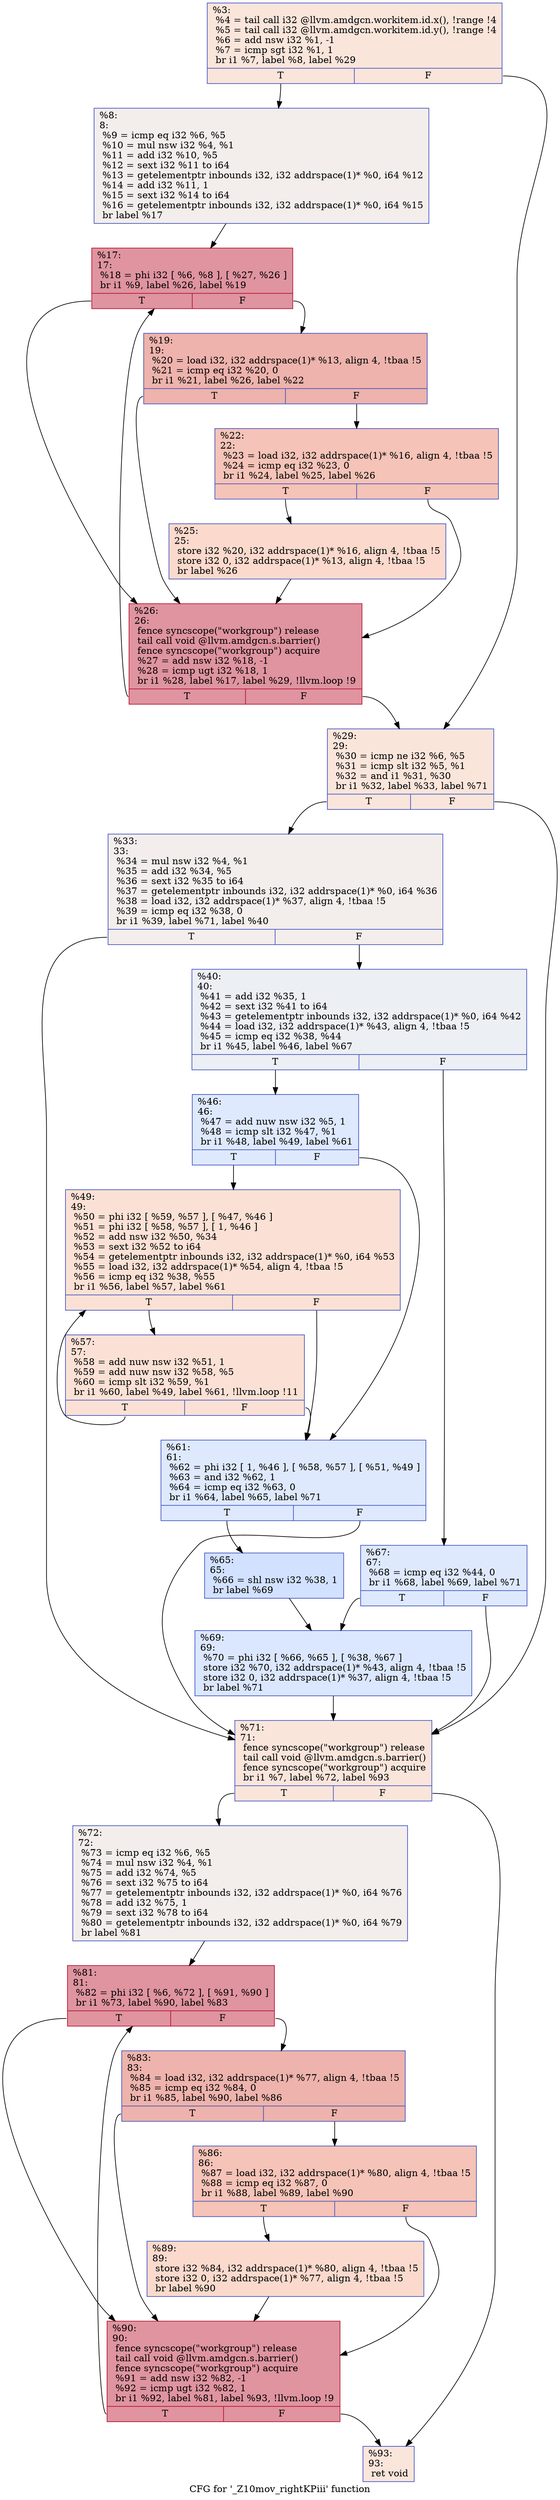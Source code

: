 digraph "CFG for '_Z10mov_rightKPiii' function" {
	label="CFG for '_Z10mov_rightKPiii' function";

	Node0x5ecc170 [shape=record,color="#3d50c3ff", style=filled, fillcolor="#f4c5ad70",label="{%3:\l  %4 = tail call i32 @llvm.amdgcn.workitem.id.x(), !range !4\l  %5 = tail call i32 @llvm.amdgcn.workitem.id.y(), !range !4\l  %6 = add nsw i32 %1, -1\l  %7 = icmp sgt i32 %1, 1\l  br i1 %7, label %8, label %29\l|{<s0>T|<s1>F}}"];
	Node0x5ecc170:s0 -> Node0x5ecde70;
	Node0x5ecc170:s1 -> Node0x5ecdf00;
	Node0x5ecde70 [shape=record,color="#3d50c3ff", style=filled, fillcolor="#e5d8d170",label="{%8:\l8:                                                \l  %9 = icmp eq i32 %6, %5\l  %10 = mul nsw i32 %4, %1\l  %11 = add i32 %10, %5\l  %12 = sext i32 %11 to i64\l  %13 = getelementptr inbounds i32, i32 addrspace(1)* %0, i64 %12\l  %14 = add i32 %11, 1\l  %15 = sext i32 %14 to i64\l  %16 = getelementptr inbounds i32, i32 addrspace(1)* %0, i64 %15\l  br label %17\l}"];
	Node0x5ecde70 -> Node0x5ecced0;
	Node0x5ecced0 [shape=record,color="#b70d28ff", style=filled, fillcolor="#b70d2870",label="{%17:\l17:                                               \l  %18 = phi i32 [ %6, %8 ], [ %27, %26 ]\l  br i1 %9, label %26, label %19\l|{<s0>T|<s1>F}}"];
	Node0x5ecced0:s0 -> Node0x5ece670;
	Node0x5ecced0:s1 -> Node0x5ece7b0;
	Node0x5ece7b0 [shape=record,color="#3d50c3ff", style=filled, fillcolor="#d6524470",label="{%19:\l19:                                               \l  %20 = load i32, i32 addrspace(1)* %13, align 4, !tbaa !5\l  %21 = icmp eq i32 %20, 0\l  br i1 %21, label %26, label %22\l|{<s0>T|<s1>F}}"];
	Node0x5ece7b0:s0 -> Node0x5ece670;
	Node0x5ece7b0:s1 -> Node0x5eceb20;
	Node0x5eceb20 [shape=record,color="#3d50c3ff", style=filled, fillcolor="#e8765c70",label="{%22:\l22:                                               \l  %23 = load i32, i32 addrspace(1)* %16, align 4, !tbaa !5\l  %24 = icmp eq i32 %23, 0\l  br i1 %24, label %25, label %26\l|{<s0>T|<s1>F}}"];
	Node0x5eceb20:s0 -> Node0x5ecf370;
	Node0x5eceb20:s1 -> Node0x5ece670;
	Node0x5ecf370 [shape=record,color="#3d50c3ff", style=filled, fillcolor="#f7ac8e70",label="{%25:\l25:                                               \l  store i32 %20, i32 addrspace(1)* %16, align 4, !tbaa !5\l  store i32 0, i32 addrspace(1)* %13, align 4, !tbaa !5\l  br label %26\l}"];
	Node0x5ecf370 -> Node0x5ece670;
	Node0x5ece670 [shape=record,color="#b70d28ff", style=filled, fillcolor="#b70d2870",label="{%26:\l26:                                               \l  fence syncscope(\"workgroup\") release\l  tail call void @llvm.amdgcn.s.barrier()\l  fence syncscope(\"workgroup\") acquire\l  %27 = add nsw i32 %18, -1\l  %28 = icmp ugt i32 %18, 1\l  br i1 %28, label %17, label %29, !llvm.loop !9\l|{<s0>T|<s1>F}}"];
	Node0x5ece670:s0 -> Node0x5ecced0;
	Node0x5ece670:s1 -> Node0x5ecdf00;
	Node0x5ecdf00 [shape=record,color="#3d50c3ff", style=filled, fillcolor="#f4c5ad70",label="{%29:\l29:                                               \l  %30 = icmp ne i32 %6, %5\l  %31 = icmp slt i32 %5, %1\l  %32 = and i1 %31, %30\l  br i1 %32, label %33, label %71\l|{<s0>T|<s1>F}}"];
	Node0x5ecdf00:s0 -> Node0x5ece530;
	Node0x5ecdf00:s1 -> Node0x5ece580;
	Node0x5ece530 [shape=record,color="#3d50c3ff", style=filled, fillcolor="#e5d8d170",label="{%33:\l33:                                               \l  %34 = mul nsw i32 %4, %1\l  %35 = add i32 %34, %5\l  %36 = sext i32 %35 to i64\l  %37 = getelementptr inbounds i32, i32 addrspace(1)* %0, i64 %36\l  %38 = load i32, i32 addrspace(1)* %37, align 4, !tbaa !5\l  %39 = icmp eq i32 %38, 0\l  br i1 %39, label %71, label %40\l|{<s0>T|<s1>F}}"];
	Node0x5ece530:s0 -> Node0x5ece580;
	Node0x5ece530:s1 -> Node0x5ed0300;
	Node0x5ed0300 [shape=record,color="#3d50c3ff", style=filled, fillcolor="#d4dbe670",label="{%40:\l40:                                               \l  %41 = add i32 %35, 1\l  %42 = sext i32 %41 to i64\l  %43 = getelementptr inbounds i32, i32 addrspace(1)* %0, i64 %42\l  %44 = load i32, i32 addrspace(1)* %43, align 4, !tbaa !5\l  %45 = icmp eq i32 %38, %44\l  br i1 %45, label %46, label %67\l|{<s0>T|<s1>F}}"];
	Node0x5ed0300:s0 -> Node0x5ed06a0;
	Node0x5ed0300:s1 -> Node0x5ed06f0;
	Node0x5ed06a0 [shape=record,color="#3d50c3ff", style=filled, fillcolor="#b5cdfa70",label="{%46:\l46:                                               \l  %47 = add nuw nsw i32 %5, 1\l  %48 = icmp slt i32 %47, %1\l  br i1 %48, label %49, label %61\l|{<s0>T|<s1>F}}"];
	Node0x5ed06a0:s0 -> Node0x5ed0950;
	Node0x5ed06a0:s1 -> Node0x5ed09a0;
	Node0x5ed0950 [shape=record,color="#3d50c3ff", style=filled, fillcolor="#f7bca170",label="{%49:\l49:                                               \l  %50 = phi i32 [ %59, %57 ], [ %47, %46 ]\l  %51 = phi i32 [ %58, %57 ], [ 1, %46 ]\l  %52 = add nsw i32 %50, %34\l  %53 = sext i32 %52 to i64\l  %54 = getelementptr inbounds i32, i32 addrspace(1)* %0, i64 %53\l  %55 = load i32, i32 addrspace(1)* %54, align 4, !tbaa !5\l  %56 = icmp eq i32 %38, %55\l  br i1 %56, label %57, label %61\l|{<s0>T|<s1>F}}"];
	Node0x5ed0950:s0 -> Node0x5ed0ae0;
	Node0x5ed0950:s1 -> Node0x5ed09a0;
	Node0x5ed0ae0 [shape=record,color="#3d50c3ff", style=filled, fillcolor="#f7bca170",label="{%57:\l57:                                               \l  %58 = add nuw nsw i32 %51, 1\l  %59 = add nuw nsw i32 %58, %5\l  %60 = icmp slt i32 %59, %1\l  br i1 %60, label %49, label %61, !llvm.loop !11\l|{<s0>T|<s1>F}}"];
	Node0x5ed0ae0:s0 -> Node0x5ed0950;
	Node0x5ed0ae0:s1 -> Node0x5ed09a0;
	Node0x5ed09a0 [shape=record,color="#3d50c3ff", style=filled, fillcolor="#b5cdfa70",label="{%61:\l61:                                               \l  %62 = phi i32 [ 1, %46 ], [ %58, %57 ], [ %51, %49 ]\l  %63 = and i32 %62, 1\l  %64 = icmp eq i32 %63, 0\l  br i1 %64, label %65, label %71\l|{<s0>T|<s1>F}}"];
	Node0x5ed09a0:s0 -> Node0x5ece610;
	Node0x5ed09a0:s1 -> Node0x5ece580;
	Node0x5ece610 [shape=record,color="#3d50c3ff", style=filled, fillcolor="#9abbff70",label="{%65:\l65:                                               \l  %66 = shl nsw i32 %38, 1\l  br label %69\l}"];
	Node0x5ece610 -> Node0x5ecfe50;
	Node0x5ed06f0 [shape=record,color="#3d50c3ff", style=filled, fillcolor="#b5cdfa70",label="{%67:\l67:                                               \l  %68 = icmp eq i32 %44, 0\l  br i1 %68, label %69, label %71\l|{<s0>T|<s1>F}}"];
	Node0x5ed06f0:s0 -> Node0x5ecfe50;
	Node0x5ed06f0:s1 -> Node0x5ece580;
	Node0x5ecfe50 [shape=record,color="#3d50c3ff", style=filled, fillcolor="#aec9fc70",label="{%69:\l69:                                               \l  %70 = phi i32 [ %66, %65 ], [ %38, %67 ]\l  store i32 %70, i32 addrspace(1)* %43, align 4, !tbaa !5\l  store i32 0, i32 addrspace(1)* %37, align 4, !tbaa !5\l  br label %71\l}"];
	Node0x5ecfe50 -> Node0x5ece580;
	Node0x5ece580 [shape=record,color="#3d50c3ff", style=filled, fillcolor="#f4c5ad70",label="{%71:\l71:                                               \l  fence syncscope(\"workgroup\") release\l  tail call void @llvm.amdgcn.s.barrier()\l  fence syncscope(\"workgroup\") acquire\l  br i1 %7, label %72, label %93\l|{<s0>T|<s1>F}}"];
	Node0x5ece580:s0 -> Node0x5ed1e30;
	Node0x5ece580:s1 -> Node0x5ed1e80;
	Node0x5ed1e30 [shape=record,color="#3d50c3ff", style=filled, fillcolor="#e5d8d170",label="{%72:\l72:                                               \l  %73 = icmp eq i32 %6, %5\l  %74 = mul nsw i32 %4, %1\l  %75 = add i32 %74, %5\l  %76 = sext i32 %75 to i64\l  %77 = getelementptr inbounds i32, i32 addrspace(1)* %0, i64 %76\l  %78 = add i32 %75, 1\l  %79 = sext i32 %78 to i64\l  %80 = getelementptr inbounds i32, i32 addrspace(1)* %0, i64 %79\l  br label %81\l}"];
	Node0x5ed1e30 -> Node0x5ed23e0;
	Node0x5ed23e0 [shape=record,color="#b70d28ff", style=filled, fillcolor="#b70d2870",label="{%81:\l81:                                               \l  %82 = phi i32 [ %6, %72 ], [ %91, %90 ]\l  br i1 %73, label %90, label %83\l|{<s0>T|<s1>F}}"];
	Node0x5ed23e0:s0 -> Node0x5ed24a0;
	Node0x5ed23e0:s1 -> Node0x5ed25e0;
	Node0x5ed25e0 [shape=record,color="#3d50c3ff", style=filled, fillcolor="#d6524470",label="{%83:\l83:                                               \l  %84 = load i32, i32 addrspace(1)* %77, align 4, !tbaa !5\l  %85 = icmp eq i32 %84, 0\l  br i1 %85, label %90, label %86\l|{<s0>T|<s1>F}}"];
	Node0x5ed25e0:s0 -> Node0x5ed24a0;
	Node0x5ed25e0:s1 -> Node0x5ed2820;
	Node0x5ed2820 [shape=record,color="#3d50c3ff", style=filled, fillcolor="#e8765c70",label="{%86:\l86:                                               \l  %87 = load i32, i32 addrspace(1)* %80, align 4, !tbaa !5\l  %88 = icmp eq i32 %87, 0\l  br i1 %88, label %89, label %90\l|{<s0>T|<s1>F}}"];
	Node0x5ed2820:s0 -> Node0x5ed2a20;
	Node0x5ed2820:s1 -> Node0x5ed24a0;
	Node0x5ed2a20 [shape=record,color="#3d50c3ff", style=filled, fillcolor="#f7ac8e70",label="{%89:\l89:                                               \l  store i32 %84, i32 addrspace(1)* %80, align 4, !tbaa !5\l  store i32 0, i32 addrspace(1)* %77, align 4, !tbaa !5\l  br label %90\l}"];
	Node0x5ed2a20 -> Node0x5ed24a0;
	Node0x5ed24a0 [shape=record,color="#b70d28ff", style=filled, fillcolor="#b70d2870",label="{%90:\l90:                                               \l  fence syncscope(\"workgroup\") release\l  tail call void @llvm.amdgcn.s.barrier()\l  fence syncscope(\"workgroup\") acquire\l  %91 = add nsw i32 %82, -1\l  %92 = icmp ugt i32 %82, 1\l  br i1 %92, label %81, label %93, !llvm.loop !9\l|{<s0>T|<s1>F}}"];
	Node0x5ed24a0:s0 -> Node0x5ed23e0;
	Node0x5ed24a0:s1 -> Node0x5ed1e80;
	Node0x5ed1e80 [shape=record,color="#3d50c3ff", style=filled, fillcolor="#f4c5ad70",label="{%93:\l93:                                               \l  ret void\l}"];
}
